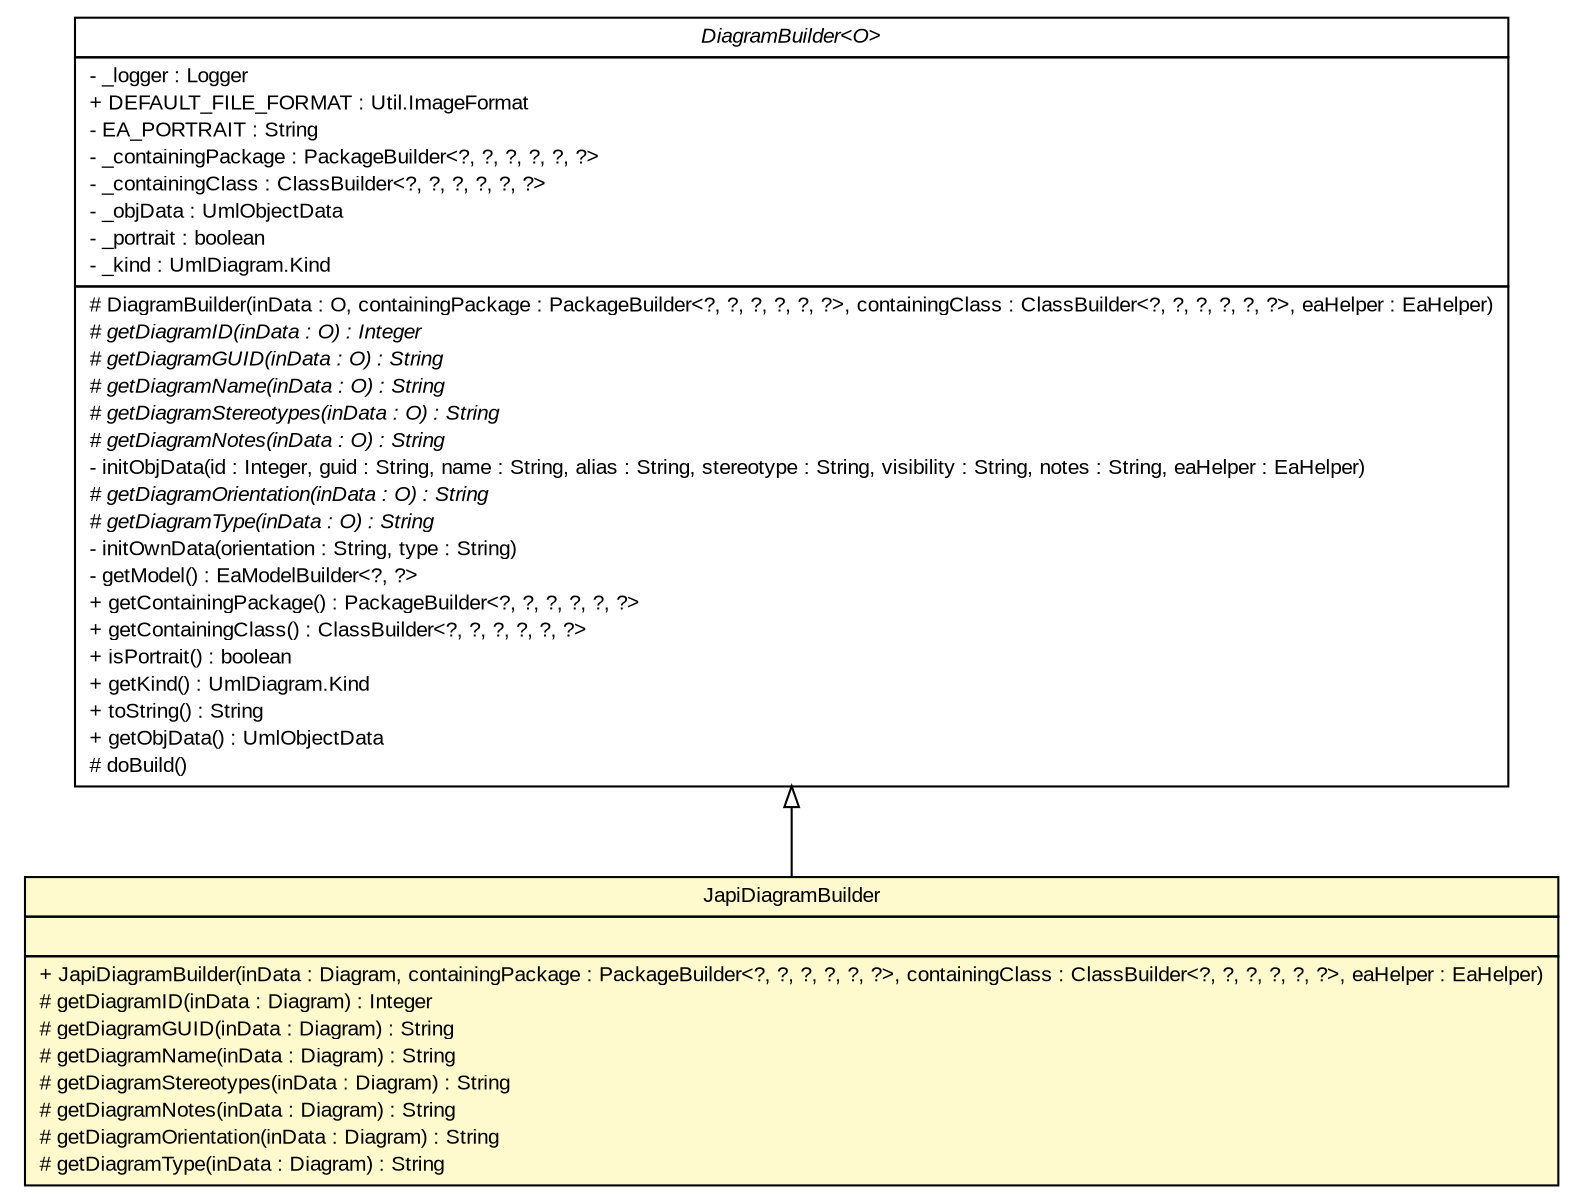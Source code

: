 #!/usr/local/bin/dot
#
# Class diagram 
# Generated by UMLGraph version R5_6_6-6-g3bdff0 (http://www.umlgraph.org/)
#

digraph G {
	edge [fontname="arial",fontsize=10,labelfontname="arial",labelfontsize=10];
	node [fontname="arial",fontsize=10,shape=plaintext];
	nodesep=0.25;
	ranksep=0.5;
	// org.tanjakostic.jcleancim.builder.ea.DiagramBuilder<O>
	c125903 [label=<<table title="org.tanjakostic.jcleancim.builder.ea.DiagramBuilder" border="0" cellborder="1" cellspacing="0" cellpadding="2" port="p" href="../DiagramBuilder.html">
		<tr><td><table border="0" cellspacing="0" cellpadding="1">
<tr><td align="center" balign="center"><font face="Arial Italic"> DiagramBuilder&lt;O&gt; </font></td></tr>
		</table></td></tr>
		<tr><td><table border="0" cellspacing="0" cellpadding="1">
<tr><td align="left" balign="left"> - _logger : Logger </td></tr>
<tr><td align="left" balign="left"> + DEFAULT_FILE_FORMAT : Util.ImageFormat </td></tr>
<tr><td align="left" balign="left"> - EA_PORTRAIT : String </td></tr>
<tr><td align="left" balign="left"> - _containingPackage : PackageBuilder&lt;?, ?, ?, ?, ?, ?&gt; </td></tr>
<tr><td align="left" balign="left"> - _containingClass : ClassBuilder&lt;?, ?, ?, ?, ?, ?&gt; </td></tr>
<tr><td align="left" balign="left"> - _objData : UmlObjectData </td></tr>
<tr><td align="left" balign="left"> - _portrait : boolean </td></tr>
<tr><td align="left" balign="left"> - _kind : UmlDiagram.Kind </td></tr>
		</table></td></tr>
		<tr><td><table border="0" cellspacing="0" cellpadding="1">
<tr><td align="left" balign="left"> # DiagramBuilder(inData : O, containingPackage : PackageBuilder&lt;?, ?, ?, ?, ?, ?&gt;, containingClass : ClassBuilder&lt;?, ?, ?, ?, ?, ?&gt;, eaHelper : EaHelper) </td></tr>
<tr><td align="left" balign="left"><font face="Arial Italic" point-size="10.0"> # getDiagramID(inData : O) : Integer </font></td></tr>
<tr><td align="left" balign="left"><font face="Arial Italic" point-size="10.0"> # getDiagramGUID(inData : O) : String </font></td></tr>
<tr><td align="left" balign="left"><font face="Arial Italic" point-size="10.0"> # getDiagramName(inData : O) : String </font></td></tr>
<tr><td align="left" balign="left"><font face="Arial Italic" point-size="10.0"> # getDiagramStereotypes(inData : O) : String </font></td></tr>
<tr><td align="left" balign="left"><font face="Arial Italic" point-size="10.0"> # getDiagramNotes(inData : O) : String </font></td></tr>
<tr><td align="left" balign="left"> - initObjData(id : Integer, guid : String, name : String, alias : String, stereotype : String, visibility : String, notes : String, eaHelper : EaHelper) </td></tr>
<tr><td align="left" balign="left"><font face="Arial Italic" point-size="10.0"> # getDiagramOrientation(inData : O) : String </font></td></tr>
<tr><td align="left" balign="left"><font face="Arial Italic" point-size="10.0"> # getDiagramType(inData : O) : String </font></td></tr>
<tr><td align="left" balign="left"> - initOwnData(orientation : String, type : String) </td></tr>
<tr><td align="left" balign="left"> - getModel() : EaModelBuilder&lt;?, ?&gt; </td></tr>
<tr><td align="left" balign="left"> + getContainingPackage() : PackageBuilder&lt;?, ?, ?, ?, ?, ?&gt; </td></tr>
<tr><td align="left" balign="left"> + getContainingClass() : ClassBuilder&lt;?, ?, ?, ?, ?, ?&gt; </td></tr>
<tr><td align="left" balign="left"> + isPortrait() : boolean </td></tr>
<tr><td align="left" balign="left"> + getKind() : UmlDiagram.Kind </td></tr>
<tr><td align="left" balign="left"> + toString() : String </td></tr>
<tr><td align="left" balign="left"> + getObjData() : UmlObjectData </td></tr>
<tr><td align="left" balign="left"> # doBuild() </td></tr>
		</table></td></tr>
		</table>>, URL="../DiagramBuilder.html", fontname="arial", fontcolor="black", fontsize=10.0];
	// org.tanjakostic.jcleancim.builder.ea.japi.JapiDiagramBuilder
	c125932 [label=<<table title="org.tanjakostic.jcleancim.builder.ea.japi.JapiDiagramBuilder" border="0" cellborder="1" cellspacing="0" cellpadding="2" port="p" bgcolor="lemonChiffon" href="./JapiDiagramBuilder.html">
		<tr><td><table border="0" cellspacing="0" cellpadding="1">
<tr><td align="center" balign="center"> JapiDiagramBuilder </td></tr>
		</table></td></tr>
		<tr><td><table border="0" cellspacing="0" cellpadding="1">
<tr><td align="left" balign="left">  </td></tr>
		</table></td></tr>
		<tr><td><table border="0" cellspacing="0" cellpadding="1">
<tr><td align="left" balign="left"> + JapiDiagramBuilder(inData : Diagram, containingPackage : PackageBuilder&lt;?, ?, ?, ?, ?, ?&gt;, containingClass : ClassBuilder&lt;?, ?, ?, ?, ?, ?&gt;, eaHelper : EaHelper) </td></tr>
<tr><td align="left" balign="left"> # getDiagramID(inData : Diagram) : Integer </td></tr>
<tr><td align="left" balign="left"> # getDiagramGUID(inData : Diagram) : String </td></tr>
<tr><td align="left" balign="left"> # getDiagramName(inData : Diagram) : String </td></tr>
<tr><td align="left" balign="left"> # getDiagramStereotypes(inData : Diagram) : String </td></tr>
<tr><td align="left" balign="left"> # getDiagramNotes(inData : Diagram) : String </td></tr>
<tr><td align="left" balign="left"> # getDiagramOrientation(inData : Diagram) : String </td></tr>
<tr><td align="left" balign="left"> # getDiagramType(inData : Diagram) : String </td></tr>
		</table></td></tr>
		</table>>, URL="./JapiDiagramBuilder.html", fontname="arial", fontcolor="black", fontsize=10.0];
	//org.tanjakostic.jcleancim.builder.ea.japi.JapiDiagramBuilder extends org.tanjakostic.jcleancim.builder.ea.DiagramBuilder<org.sparx.Diagram>
	c125903:p -> c125932:p [dir=back,arrowtail=empty];
}

